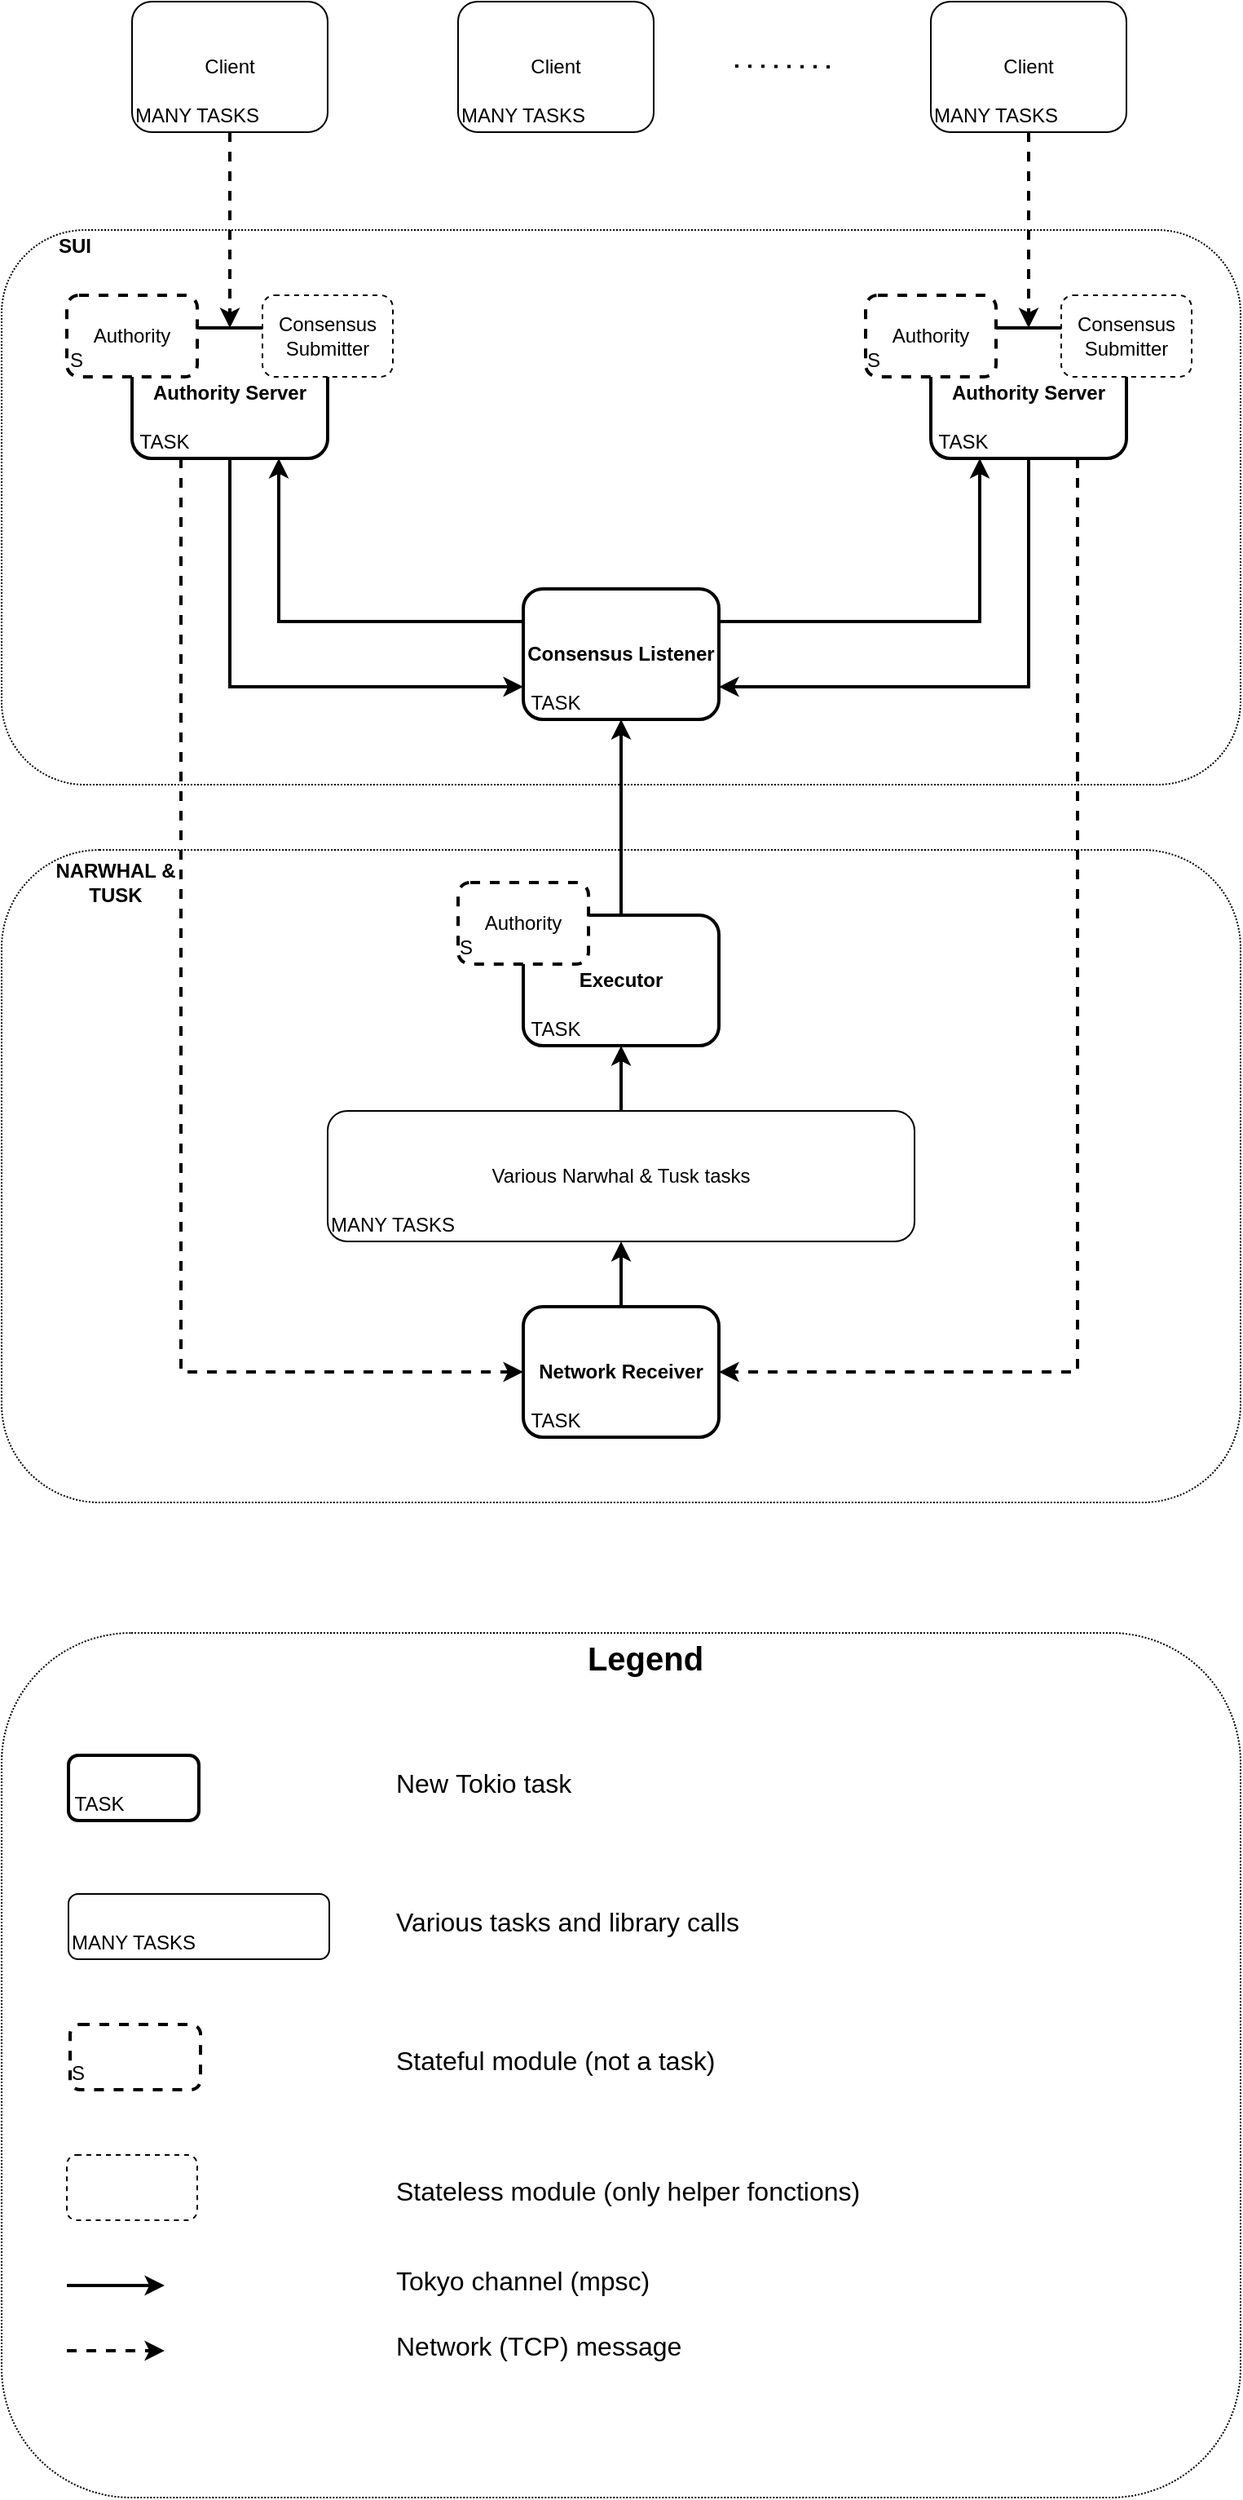 <mxfile version="17.4.6" type="github">
  <diagram id="L2SK0uQaAGNeQGBNTiRo" name="Page-2">
    <mxGraphModel dx="1018" dy="690" grid="1" gridSize="10" guides="1" tooltips="1" connect="1" arrows="1" fold="1" page="1" pageScale="1" pageWidth="827" pageHeight="1169" math="0" shadow="0">
      <root>
        <mxCell id="0" />
        <mxCell id="1" parent="0" />
        <mxCell id="Vzf0bFvHGZOXKSg2eV3B-20" value="" style="rounded=1;whiteSpace=wrap;html=1;gradientColor=#ffffff;fillColor=none;dashed=1;dashPattern=1 1;" vertex="1" parent="1">
          <mxGeometry y="1080" width="760" height="530" as="geometry" />
        </mxCell>
        <mxCell id="fSqpurhcNtswBTzS94q3-21" value="" style="rounded=1;whiteSpace=wrap;html=1;gradientColor=#ffffff;fillColor=none;dashed=1;dashPattern=1 1;" vertex="1" parent="1">
          <mxGeometry y="220" width="760" height="340" as="geometry" />
        </mxCell>
        <mxCell id="fSqpurhcNtswBTzS94q3-22" value="" style="rounded=1;whiteSpace=wrap;html=1;gradientColor=#ffffff;fillColor=none;dashed=1;dashPattern=1 1;" vertex="1" parent="1">
          <mxGeometry y="600" width="760" height="400" as="geometry" />
        </mxCell>
        <mxCell id="fSqpurhcNtswBTzS94q3-25" style="edgeStyle=orthogonalEdgeStyle;rounded=0;orthogonalLoop=1;jettySize=auto;html=1;dashed=1;startArrow=none;startFill=0;endArrow=classic;endFill=1;strokeWidth=2;" edge="1" parent="1" source="MR7aaoXM5xhT7-_gbcLE-2" target="MR7aaoXM5xhT7-_gbcLE-3">
          <mxGeometry relative="1" as="geometry" />
        </mxCell>
        <mxCell id="MR7aaoXM5xhT7-_gbcLE-2" value="Client" style="rounded=1;whiteSpace=wrap;html=1;" vertex="1" parent="1">
          <mxGeometry x="80" y="80" width="120" height="80" as="geometry" />
        </mxCell>
        <mxCell id="7UXf6jQwzLok7nIve2nO-2" style="edgeStyle=orthogonalEdgeStyle;rounded=0;orthogonalLoop=1;jettySize=auto;html=1;entryX=0;entryY=0.75;entryDx=0;entryDy=0;startArrow=none;startFill=0;endArrow=classic;endFill=1;exitX=0.5;exitY=1;exitDx=0;exitDy=0;strokeWidth=2;" edge="1" parent="1" source="MR7aaoXM5xhT7-_gbcLE-3" target="7UXf6jQwzLok7nIve2nO-1">
          <mxGeometry relative="1" as="geometry">
            <Array as="points">
              <mxPoint x="140" y="500" />
            </Array>
          </mxGeometry>
        </mxCell>
        <mxCell id="fPHN1wPaaNPmtITcAFQ9-8" style="edgeStyle=orthogonalEdgeStyle;rounded=0;orthogonalLoop=1;jettySize=auto;html=1;exitX=0.25;exitY=1;exitDx=0;exitDy=0;startArrow=none;startFill=0;endArrow=classic;endFill=1;entryX=0;entryY=0.5;entryDx=0;entryDy=0;dashed=1;strokeWidth=2;" edge="1" parent="1" source="MR7aaoXM5xhT7-_gbcLE-3" target="fPHN1wPaaNPmtITcAFQ9-2">
          <mxGeometry relative="1" as="geometry">
            <mxPoint x="140" y="640" as="targetPoint" />
            <Array as="points" />
          </mxGeometry>
        </mxCell>
        <mxCell id="MR7aaoXM5xhT7-_gbcLE-3" value="&lt;b&gt;Authority Server&lt;/b&gt;" style="rounded=1;whiteSpace=wrap;html=1;gradientColor=#ffffff;strokeWidth=2;" vertex="1" parent="1">
          <mxGeometry x="80" y="280" width="120" height="80" as="geometry" />
        </mxCell>
        <mxCell id="MR7aaoXM5xhT7-_gbcLE-4" value="Authority" style="rounded=1;whiteSpace=wrap;html=1;dashed=1;strokeWidth=2;" vertex="1" parent="1">
          <mxGeometry x="40" y="260" width="80" height="50" as="geometry" />
        </mxCell>
        <mxCell id="MR7aaoXM5xhT7-_gbcLE-5" value="Consensus Submitter" style="rounded=1;whiteSpace=wrap;html=1;dashed=1;strokeWidth=1;" vertex="1" parent="1">
          <mxGeometry x="160" y="260" width="80" height="50" as="geometry" />
        </mxCell>
        <mxCell id="fSqpurhcNtswBTzS94q3-26" style="edgeStyle=orthogonalEdgeStyle;rounded=0;orthogonalLoop=1;jettySize=auto;html=1;entryX=0.5;entryY=0;entryDx=0;entryDy=0;dashed=1;startArrow=none;startFill=0;endArrow=classic;endFill=1;exitX=0.75;exitY=1;exitDx=0;exitDy=0;strokeWidth=2;" edge="1" parent="1" source="Vzf0bFvHGZOXKSg2eV3B-4" target="5gFA1R9Ff2cXBfDd206A-6">
          <mxGeometry relative="1" as="geometry">
            <mxPoint x="700" y="160" as="sourcePoint" />
          </mxGeometry>
        </mxCell>
        <mxCell id="7UXf6jQwzLok7nIve2nO-3" style="edgeStyle=orthogonalEdgeStyle;rounded=0;orthogonalLoop=1;jettySize=auto;html=1;entryX=1;entryY=0.75;entryDx=0;entryDy=0;startArrow=none;startFill=0;endArrow=classic;endFill=1;exitX=0.5;exitY=1;exitDx=0;exitDy=0;strokeWidth=2;" edge="1" parent="1" source="5gFA1R9Ff2cXBfDd206A-6" target="7UXf6jQwzLok7nIve2nO-1">
          <mxGeometry relative="1" as="geometry">
            <Array as="points">
              <mxPoint x="630" y="500" />
            </Array>
          </mxGeometry>
        </mxCell>
        <mxCell id="fPHN1wPaaNPmtITcAFQ9-10" style="edgeStyle=orthogonalEdgeStyle;rounded=0;orthogonalLoop=1;jettySize=auto;html=1;entryX=1;entryY=0.5;entryDx=0;entryDy=0;startArrow=none;startFill=0;endArrow=classic;endFill=1;exitX=0.75;exitY=1;exitDx=0;exitDy=0;dashed=1;strokeWidth=2;" edge="1" parent="1" source="5gFA1R9Ff2cXBfDd206A-6" target="fPHN1wPaaNPmtITcAFQ9-2">
          <mxGeometry relative="1" as="geometry">
            <Array as="points">
              <mxPoint x="660" y="920" />
            </Array>
          </mxGeometry>
        </mxCell>
        <mxCell id="5gFA1R9Ff2cXBfDd206A-6" value="&lt;b&gt;Authority Server&lt;/b&gt;" style="rounded=1;whiteSpace=wrap;html=1;gradientColor=#ffffff;strokeWidth=2;" vertex="1" parent="1">
          <mxGeometry x="570" y="280" width="120" height="80" as="geometry" />
        </mxCell>
        <mxCell id="5gFA1R9Ff2cXBfDd206A-7" value="Authority" style="rounded=1;whiteSpace=wrap;html=1;dashed=1;strokeWidth=2;" vertex="1" parent="1">
          <mxGeometry x="530" y="260" width="80" height="50" as="geometry" />
        </mxCell>
        <mxCell id="5gFA1R9Ff2cXBfDd206A-8" value="Consensus Submitter" style="rounded=1;whiteSpace=wrap;html=1;dashed=1;strokeWidth=1;" vertex="1" parent="1">
          <mxGeometry x="650" y="260" width="80" height="50" as="geometry" />
        </mxCell>
        <mxCell id="5gFA1R9Ff2cXBfDd206A-9" value="" style="endArrow=none;dashed=1;html=1;dashPattern=1 3;strokeWidth=2;rounded=0;" edge="1" parent="1">
          <mxGeometry width="50" height="50" relative="1" as="geometry">
            <mxPoint x="450" y="119.5" as="sourcePoint" />
            <mxPoint x="510" y="120" as="targetPoint" />
          </mxGeometry>
        </mxCell>
        <mxCell id="fSqpurhcNtswBTzS94q3-2" style="edgeStyle=orthogonalEdgeStyle;rounded=0;orthogonalLoop=1;jettySize=auto;html=1;exitX=0;exitY=0.25;exitDx=0;exitDy=0;entryX=0.75;entryY=1;entryDx=0;entryDy=0;startArrow=none;startFill=0;endArrow=classic;endFill=1;strokeWidth=2;" edge="1" parent="1" source="7UXf6jQwzLok7nIve2nO-1" target="MR7aaoXM5xhT7-_gbcLE-3">
          <mxGeometry relative="1" as="geometry" />
        </mxCell>
        <mxCell id="fSqpurhcNtswBTzS94q3-3" style="edgeStyle=orthogonalEdgeStyle;rounded=0;orthogonalLoop=1;jettySize=auto;html=1;exitX=1;exitY=0.25;exitDx=0;exitDy=0;entryX=0.25;entryY=1;entryDx=0;entryDy=0;startArrow=none;startFill=0;endArrow=classic;endFill=1;strokeWidth=2;" edge="1" parent="1" source="7UXf6jQwzLok7nIve2nO-1" target="5gFA1R9Ff2cXBfDd206A-6">
          <mxGeometry relative="1" as="geometry" />
        </mxCell>
        <mxCell id="7UXf6jQwzLok7nIve2nO-1" value="&lt;b&gt;Consensus Listener&lt;/b&gt;" style="rounded=1;whiteSpace=wrap;html=1;gradientColor=#ffffff;strokeWidth=2;" vertex="1" parent="1">
          <mxGeometry x="320" y="440" width="120" height="80" as="geometry" />
        </mxCell>
        <mxCell id="fSqpurhcNtswBTzS94q3-5" style="edgeStyle=orthogonalEdgeStyle;rounded=0;orthogonalLoop=1;jettySize=auto;html=1;entryX=0.5;entryY=1;entryDx=0;entryDy=0;startArrow=none;startFill=0;endArrow=classic;endFill=1;strokeWidth=2;" edge="1" parent="1" source="fPHN1wPaaNPmtITcAFQ9-2" target="fPHN1wPaaNPmtITcAFQ9-4">
          <mxGeometry relative="1" as="geometry" />
        </mxCell>
        <mxCell id="fPHN1wPaaNPmtITcAFQ9-2" value="&lt;b&gt;Network Receiver&lt;/b&gt;" style="rounded=1;whiteSpace=wrap;html=1;strokeWidth=2;" vertex="1" parent="1">
          <mxGeometry x="320" y="880" width="120" height="80" as="geometry" />
        </mxCell>
        <mxCell id="fSqpurhcNtswBTzS94q3-7" style="edgeStyle=orthogonalEdgeStyle;rounded=0;orthogonalLoop=1;jettySize=auto;html=1;entryX=0.5;entryY=1;entryDx=0;entryDy=0;startArrow=none;startFill=0;endArrow=classic;endFill=1;strokeWidth=2;" edge="1" parent="1" source="fPHN1wPaaNPmtITcAFQ9-3" target="7UXf6jQwzLok7nIve2nO-1">
          <mxGeometry relative="1" as="geometry" />
        </mxCell>
        <mxCell id="fPHN1wPaaNPmtITcAFQ9-3" value="&lt;b&gt;Executor&lt;/b&gt;" style="rounded=1;whiteSpace=wrap;html=1;strokeWidth=2;" vertex="1" parent="1">
          <mxGeometry x="320" y="640" width="120" height="80" as="geometry" />
        </mxCell>
        <mxCell id="fSqpurhcNtswBTzS94q3-6" style="edgeStyle=orthogonalEdgeStyle;rounded=0;orthogonalLoop=1;jettySize=auto;html=1;entryX=0.5;entryY=1;entryDx=0;entryDy=0;startArrow=none;startFill=0;endArrow=classic;endFill=1;strokeWidth=2;" edge="1" parent="1" source="fPHN1wPaaNPmtITcAFQ9-4" target="fPHN1wPaaNPmtITcAFQ9-3">
          <mxGeometry relative="1" as="geometry" />
        </mxCell>
        <mxCell id="fPHN1wPaaNPmtITcAFQ9-4" value="Various Narwhal &amp;amp; Tusk tasks" style="rounded=1;whiteSpace=wrap;html=1;" vertex="1" parent="1">
          <mxGeometry x="200" y="760" width="360" height="80" as="geometry" />
        </mxCell>
        <mxCell id="fPHN1wPaaNPmtITcAFQ9-7" value="TASK" style="text;html=1;strokeColor=none;fillColor=none;align=center;verticalAlign=middle;whiteSpace=wrap;rounded=0;dashed=1;dashPattern=1 1;" vertex="1" parent="1">
          <mxGeometry x="320" y="940" width="40" height="20" as="geometry" />
        </mxCell>
        <mxCell id="fSqpurhcNtswBTzS94q3-8" value="TASK" style="text;html=1;strokeColor=none;fillColor=none;align=center;verticalAlign=middle;whiteSpace=wrap;rounded=0;dashed=1;dashPattern=1 1;" vertex="1" parent="1">
          <mxGeometry x="320" y="700" width="40" height="20" as="geometry" />
        </mxCell>
        <mxCell id="fSqpurhcNtswBTzS94q3-9" value="TASK" style="text;html=1;strokeColor=none;fillColor=none;align=center;verticalAlign=middle;whiteSpace=wrap;rounded=0;dashed=1;dashPattern=1 1;" vertex="1" parent="1">
          <mxGeometry x="80" y="340" width="40" height="20" as="geometry" />
        </mxCell>
        <mxCell id="fSqpurhcNtswBTzS94q3-10" value="TASK" style="text;html=1;strokeColor=none;fillColor=none;align=center;verticalAlign=middle;whiteSpace=wrap;rounded=0;dashed=1;dashPattern=1 1;" vertex="1" parent="1">
          <mxGeometry x="320" y="500" width="40" height="20" as="geometry" />
        </mxCell>
        <mxCell id="fSqpurhcNtswBTzS94q3-11" value="TASK" style="text;html=1;strokeColor=none;fillColor=none;align=center;verticalAlign=middle;whiteSpace=wrap;rounded=0;dashed=1;dashPattern=1 1;" vertex="1" parent="1">
          <mxGeometry x="570" y="340" width="40" height="20" as="geometry" />
        </mxCell>
        <mxCell id="fSqpurhcNtswBTzS94q3-12" value="Authority" style="rounded=1;whiteSpace=wrap;html=1;dashed=1;strokeWidth=2;" vertex="1" parent="1">
          <mxGeometry x="280" y="620" width="80" height="50" as="geometry" />
        </mxCell>
        <mxCell id="fSqpurhcNtswBTzS94q3-15" value="MANY TASKS" style="text;html=1;strokeColor=none;fillColor=none;align=center;verticalAlign=middle;whiteSpace=wrap;rounded=0;dashed=1;dashPattern=1 1;" vertex="1" parent="1">
          <mxGeometry x="200" y="820" width="80" height="20" as="geometry" />
        </mxCell>
        <mxCell id="fSqpurhcNtswBTzS94q3-19" value="MANY TASKS" style="text;html=1;strokeColor=none;fillColor=none;align=center;verticalAlign=middle;whiteSpace=wrap;rounded=0;dashed=1;dashPattern=1 1;" vertex="1" parent="1">
          <mxGeometry x="80" y="140" width="80" height="20" as="geometry" />
        </mxCell>
        <mxCell id="fSqpurhcNtswBTzS94q3-23" value="&lt;b&gt;SUI&lt;/b&gt;" style="text;html=1;strokeColor=none;fillColor=none;align=center;verticalAlign=middle;whiteSpace=wrap;rounded=0;dashed=1;dashPattern=1 1;" vertex="1" parent="1">
          <mxGeometry x="30" y="220" width="30" height="20" as="geometry" />
        </mxCell>
        <mxCell id="fSqpurhcNtswBTzS94q3-24" value="&lt;b&gt;NARWHAL &amp;amp; TUSK&lt;/b&gt;" style="text;html=1;strokeColor=none;fillColor=none;align=center;verticalAlign=middle;whiteSpace=wrap;rounded=0;dashed=1;dashPattern=1 1;" vertex="1" parent="1">
          <mxGeometry x="30" y="610" width="80" height="20" as="geometry" />
        </mxCell>
        <mxCell id="Vzf0bFvHGZOXKSg2eV3B-1" value="Client" style="rounded=1;whiteSpace=wrap;html=1;" vertex="1" parent="1">
          <mxGeometry x="280" y="80" width="120" height="80" as="geometry" />
        </mxCell>
        <mxCell id="Vzf0bFvHGZOXKSg2eV3B-2" value="MANY TASKS" style="text;html=1;strokeColor=none;fillColor=none;align=center;verticalAlign=middle;whiteSpace=wrap;rounded=0;dashed=1;dashPattern=1 1;" vertex="1" parent="1">
          <mxGeometry x="280" y="140" width="80" height="20" as="geometry" />
        </mxCell>
        <mxCell id="Vzf0bFvHGZOXKSg2eV3B-3" value="Client" style="rounded=1;whiteSpace=wrap;html=1;" vertex="1" parent="1">
          <mxGeometry x="570" y="80" width="120" height="80" as="geometry" />
        </mxCell>
        <mxCell id="Vzf0bFvHGZOXKSg2eV3B-4" value="MANY TASKS" style="text;html=1;strokeColor=none;fillColor=none;align=center;verticalAlign=middle;whiteSpace=wrap;rounded=0;dashed=1;dashPattern=1 1;" vertex="1" parent="1">
          <mxGeometry x="570" y="140" width="80" height="20" as="geometry" />
        </mxCell>
        <mxCell id="Vzf0bFvHGZOXKSg2eV3B-5" value="&lt;b style=&quot;font-size: 20px;&quot;&gt;Legend&lt;/b&gt;" style="text;html=1;strokeColor=none;fillColor=none;align=center;verticalAlign=middle;whiteSpace=wrap;rounded=0;dashed=1;dashPattern=1 1;fontSize=20;" vertex="1" parent="1">
          <mxGeometry x="350" y="1080" width="90" height="30" as="geometry" />
        </mxCell>
        <mxCell id="Vzf0bFvHGZOXKSg2eV3B-6" value="" style="rounded=1;whiteSpace=wrap;html=1;strokeWidth=2;" vertex="1" parent="1">
          <mxGeometry x="41" y="1155" width="80" height="40" as="geometry" />
        </mxCell>
        <mxCell id="Vzf0bFvHGZOXKSg2eV3B-7" value="TASK" style="text;html=1;strokeColor=none;fillColor=none;align=center;verticalAlign=middle;whiteSpace=wrap;rounded=0;dashed=1;dashPattern=1 1;" vertex="1" parent="1">
          <mxGeometry x="40" y="1175" width="40" height="20" as="geometry" />
        </mxCell>
        <mxCell id="Vzf0bFvHGZOXKSg2eV3B-8" value="" style="rounded=1;whiteSpace=wrap;html=1;" vertex="1" parent="1">
          <mxGeometry x="41" y="1240" width="160" height="40" as="geometry" />
        </mxCell>
        <mxCell id="Vzf0bFvHGZOXKSg2eV3B-9" value="MANY TASKS" style="text;html=1;strokeColor=none;fillColor=none;align=center;verticalAlign=middle;whiteSpace=wrap;rounded=0;dashed=1;dashPattern=1 1;" vertex="1" parent="1">
          <mxGeometry x="41" y="1260" width="80" height="20" as="geometry" />
        </mxCell>
        <mxCell id="Vzf0bFvHGZOXKSg2eV3B-10" value="" style="endArrow=classic;html=1;rounded=0;dashed=1;strokeWidth=2;" edge="1" parent="1">
          <mxGeometry width="50" height="50" relative="1" as="geometry">
            <mxPoint x="40" y="1520" as="sourcePoint" />
            <mxPoint x="100" y="1520" as="targetPoint" />
          </mxGeometry>
        </mxCell>
        <mxCell id="Vzf0bFvHGZOXKSg2eV3B-11" value="" style="endArrow=classic;html=1;rounded=0;strokeWidth=2;" edge="1" parent="1">
          <mxGeometry width="50" height="50" relative="1" as="geometry">
            <mxPoint x="40" y="1480" as="sourcePoint" />
            <mxPoint x="100" y="1480" as="targetPoint" />
          </mxGeometry>
        </mxCell>
        <mxCell id="Vzf0bFvHGZOXKSg2eV3B-12" value="" style="rounded=1;whiteSpace=wrap;html=1;dashed=1;strokeWidth=1;" vertex="1" parent="1">
          <mxGeometry x="40" y="1400" width="80" height="40" as="geometry" />
        </mxCell>
        <mxCell id="Vzf0bFvHGZOXKSg2eV3B-13" value="S" style="text;html=1;strokeColor=none;fillColor=none;align=center;verticalAlign=middle;whiteSpace=wrap;rounded=0;dashed=1;dashPattern=1 1;" vertex="1" parent="1">
          <mxGeometry x="41" y="290" width="10" height="20" as="geometry" />
        </mxCell>
        <mxCell id="Vzf0bFvHGZOXKSg2eV3B-15" value="S" style="text;html=1;strokeColor=none;fillColor=none;align=center;verticalAlign=middle;whiteSpace=wrap;rounded=0;dashed=1;dashPattern=1 1;" vertex="1" parent="1">
          <mxGeometry x="530" y="290" width="10" height="20" as="geometry" />
        </mxCell>
        <mxCell id="Vzf0bFvHGZOXKSg2eV3B-16" value="S" style="text;html=1;strokeColor=none;fillColor=none;align=center;verticalAlign=middle;whiteSpace=wrap;rounded=0;dashed=1;dashPattern=1 1;" vertex="1" parent="1">
          <mxGeometry x="280" y="650" width="10" height="20" as="geometry" />
        </mxCell>
        <mxCell id="Vzf0bFvHGZOXKSg2eV3B-17" value="" style="rounded=1;whiteSpace=wrap;html=1;dashed=1;strokeWidth=2;" vertex="1" parent="1">
          <mxGeometry x="42" y="1320" width="80" height="40" as="geometry" />
        </mxCell>
        <mxCell id="Vzf0bFvHGZOXKSg2eV3B-18" value="S" style="text;html=1;strokeColor=none;fillColor=none;align=center;verticalAlign=middle;whiteSpace=wrap;rounded=0;dashed=1;dashPattern=1 1;" vertex="1" parent="1">
          <mxGeometry x="42" y="1340" width="10" height="20" as="geometry" />
        </mxCell>
        <mxCell id="Vzf0bFvHGZOXKSg2eV3B-22" value="&lt;font size=&quot;3&quot;&gt;New&amp;nbsp;Tokio&amp;nbsp;task&lt;/font&gt;" style="text;html=1;strokeColor=none;fillColor=none;align=left;verticalAlign=middle;whiteSpace=wrap;rounded=0;dashed=1;dashPattern=1 1;fontSize=20;" vertex="1" parent="1">
          <mxGeometry x="240" y="1155" width="220" height="30" as="geometry" />
        </mxCell>
        <mxCell id="Vzf0bFvHGZOXKSg2eV3B-24" value="&lt;font size=&quot;3&quot;&gt;Various tasks and&amp;nbsp;library calls&lt;/font&gt;" style="text;html=1;strokeColor=none;fillColor=none;align=left;verticalAlign=middle;whiteSpace=wrap;rounded=0;dashed=1;dashPattern=1 1;fontSize=20;" vertex="1" parent="1">
          <mxGeometry x="240" y="1240" width="230" height="30" as="geometry" />
        </mxCell>
        <mxCell id="Vzf0bFvHGZOXKSg2eV3B-28" value="&lt;font size=&quot;3&quot;&gt;Stateful module (not a task)&lt;/font&gt;" style="text;html=1;strokeColor=none;fillColor=none;align=left;verticalAlign=middle;whiteSpace=wrap;rounded=0;dashed=1;dashPattern=1 1;fontSize=20;" vertex="1" parent="1">
          <mxGeometry x="240" y="1325" width="230" height="30" as="geometry" />
        </mxCell>
        <mxCell id="Vzf0bFvHGZOXKSg2eV3B-30" value="&lt;font size=&quot;3&quot;&gt;Stateless module (only helper fonctions)&lt;/font&gt;" style="text;html=1;strokeColor=none;fillColor=none;align=left;verticalAlign=middle;whiteSpace=wrap;rounded=0;dashed=1;dashPattern=1 1;fontSize=20;" vertex="1" parent="1">
          <mxGeometry x="240" y="1405" width="290" height="30" as="geometry" />
        </mxCell>
        <mxCell id="Vzf0bFvHGZOXKSg2eV3B-31" value="&lt;font size=&quot;3&quot;&gt;Tokyo&amp;nbsp;channel (mpsc)&lt;/font&gt;" style="text;html=1;strokeColor=none;fillColor=none;align=left;verticalAlign=middle;whiteSpace=wrap;rounded=0;dashed=1;dashPattern=1 1;fontSize=20;" vertex="1" parent="1">
          <mxGeometry x="240" y="1460" width="290" height="30" as="geometry" />
        </mxCell>
        <mxCell id="Vzf0bFvHGZOXKSg2eV3B-32" value="&lt;font size=&quot;3&quot;&gt;Network (TCP) message&lt;/font&gt;" style="text;html=1;strokeColor=none;fillColor=none;align=left;verticalAlign=middle;whiteSpace=wrap;rounded=0;dashed=1;dashPattern=1 1;fontSize=20;" vertex="1" parent="1">
          <mxGeometry x="240" y="1500" width="290" height="30" as="geometry" />
        </mxCell>
      </root>
    </mxGraphModel>
  </diagram>
</mxfile>
